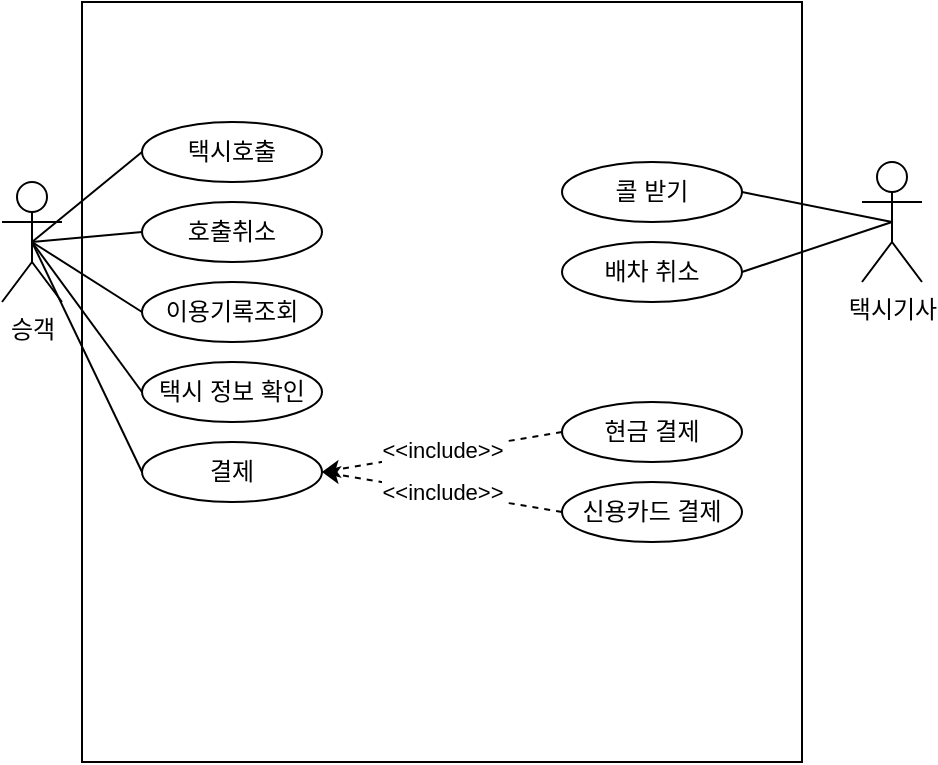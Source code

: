 <mxfile version="24.7.12">
  <diagram name="페이지-1" id="BEV1GkUsGZcpG-5Lcl_g">
    <mxGraphModel dx="1434" dy="746" grid="1" gridSize="10" guides="1" tooltips="1" connect="1" arrows="1" fold="1" page="1" pageScale="1" pageWidth="827" pageHeight="1169" math="0" shadow="0">
      <root>
        <mxCell id="0" />
        <mxCell id="1" parent="0" />
        <mxCell id="7V-hPuxTegOnUny53mdM-29" value="" style="rounded=0;whiteSpace=wrap;html=1;" vertex="1" parent="1">
          <mxGeometry x="140" y="20" width="360" height="380" as="geometry" />
        </mxCell>
        <mxCell id="7V-hPuxTegOnUny53mdM-1" value="승객" style="shape=umlActor;verticalLabelPosition=bottom;verticalAlign=top;html=1;outlineConnect=0;" vertex="1" parent="1">
          <mxGeometry x="100" y="110" width="30" height="60" as="geometry" />
        </mxCell>
        <mxCell id="7V-hPuxTegOnUny53mdM-3" value="택시기사" style="shape=umlActor;verticalLabelPosition=bottom;verticalAlign=top;html=1;outlineConnect=0;" vertex="1" parent="1">
          <mxGeometry x="530" y="100" width="30" height="60" as="geometry" />
        </mxCell>
        <mxCell id="7V-hPuxTegOnUny53mdM-6" value="택시호출" style="ellipse;whiteSpace=wrap;html=1;" vertex="1" parent="1">
          <mxGeometry x="170" y="80" width="90" height="30" as="geometry" />
        </mxCell>
        <mxCell id="7V-hPuxTegOnUny53mdM-7" value="호출취소" style="ellipse;whiteSpace=wrap;html=1;" vertex="1" parent="1">
          <mxGeometry x="170" y="120" width="90" height="30" as="geometry" />
        </mxCell>
        <mxCell id="7V-hPuxTegOnUny53mdM-8" value="이용기록조회" style="ellipse;whiteSpace=wrap;html=1;" vertex="1" parent="1">
          <mxGeometry x="170" y="160" width="90" height="30" as="geometry" />
        </mxCell>
        <mxCell id="7V-hPuxTegOnUny53mdM-14" value="택시 정보 확인" style="ellipse;whiteSpace=wrap;html=1;" vertex="1" parent="1">
          <mxGeometry x="170" y="200" width="90" height="30" as="geometry" />
        </mxCell>
        <mxCell id="7V-hPuxTegOnUny53mdM-15" value="결제" style="ellipse;whiteSpace=wrap;html=1;" vertex="1" parent="1">
          <mxGeometry x="170" y="240" width="90" height="30" as="geometry" />
        </mxCell>
        <mxCell id="7V-hPuxTegOnUny53mdM-16" value="현금 결제" style="ellipse;whiteSpace=wrap;html=1;" vertex="1" parent="1">
          <mxGeometry x="380" y="220" width="90" height="30" as="geometry" />
        </mxCell>
        <mxCell id="7V-hPuxTegOnUny53mdM-17" value="신용카드 결제" style="ellipse;whiteSpace=wrap;html=1;" vertex="1" parent="1">
          <mxGeometry x="380" y="260" width="90" height="30" as="geometry" />
        </mxCell>
        <mxCell id="7V-hPuxTegOnUny53mdM-18" value="콜 받기" style="ellipse;whiteSpace=wrap;html=1;" vertex="1" parent="1">
          <mxGeometry x="380" y="100" width="90" height="30" as="geometry" />
        </mxCell>
        <mxCell id="7V-hPuxTegOnUny53mdM-19" value="배차 취소" style="ellipse;whiteSpace=wrap;html=1;" vertex="1" parent="1">
          <mxGeometry x="380" y="140" width="90" height="30" as="geometry" />
        </mxCell>
        <mxCell id="7V-hPuxTegOnUny53mdM-20" value="" style="endArrow=none;html=1;rounded=0;entryX=0;entryY=0.5;entryDx=0;entryDy=0;exitX=0.5;exitY=0.5;exitDx=0;exitDy=0;exitPerimeter=0;" edge="1" parent="1" source="7V-hPuxTegOnUny53mdM-1" target="7V-hPuxTegOnUny53mdM-6">
          <mxGeometry width="50" height="50" relative="1" as="geometry">
            <mxPoint x="390" y="410" as="sourcePoint" />
            <mxPoint x="440" y="360" as="targetPoint" />
          </mxGeometry>
        </mxCell>
        <mxCell id="7V-hPuxTegOnUny53mdM-21" value="" style="endArrow=none;html=1;rounded=0;entryX=0;entryY=0.5;entryDx=0;entryDy=0;exitX=0.5;exitY=0.5;exitDx=0;exitDy=0;exitPerimeter=0;" edge="1" parent="1" source="7V-hPuxTegOnUny53mdM-1" target="7V-hPuxTegOnUny53mdM-7">
          <mxGeometry width="50" height="50" relative="1" as="geometry">
            <mxPoint x="400" y="420" as="sourcePoint" />
            <mxPoint x="450" y="370" as="targetPoint" />
          </mxGeometry>
        </mxCell>
        <mxCell id="7V-hPuxTegOnUny53mdM-22" value="" style="endArrow=none;html=1;rounded=0;entryX=0.5;entryY=0.5;entryDx=0;entryDy=0;entryPerimeter=0;exitX=1;exitY=0.5;exitDx=0;exitDy=0;" edge="1" parent="1" source="7V-hPuxTegOnUny53mdM-18" target="7V-hPuxTegOnUny53mdM-3">
          <mxGeometry width="50" height="50" relative="1" as="geometry">
            <mxPoint x="320" y="390" as="sourcePoint" />
            <mxPoint x="535" y="130" as="targetPoint" />
          </mxGeometry>
        </mxCell>
        <mxCell id="7V-hPuxTegOnUny53mdM-23" value="" style="endArrow=none;html=1;rounded=0;entryX=0.5;entryY=0.5;entryDx=0;entryDy=0;entryPerimeter=0;exitX=1;exitY=0.5;exitDx=0;exitDy=0;" edge="1" parent="1" source="7V-hPuxTegOnUny53mdM-19" target="7V-hPuxTegOnUny53mdM-3">
          <mxGeometry width="50" height="50" relative="1" as="geometry">
            <mxPoint x="340" y="410" as="sourcePoint" />
            <mxPoint x="535" y="130" as="targetPoint" />
          </mxGeometry>
        </mxCell>
        <mxCell id="7V-hPuxTegOnUny53mdM-24" value="" style="endArrow=none;html=1;rounded=0;entryX=0;entryY=0.5;entryDx=0;entryDy=0;exitX=0.5;exitY=0.5;exitDx=0;exitDy=0;exitPerimeter=0;" edge="1" parent="1" source="7V-hPuxTegOnUny53mdM-1" target="7V-hPuxTegOnUny53mdM-8">
          <mxGeometry width="50" height="50" relative="1" as="geometry">
            <mxPoint x="390" y="410" as="sourcePoint" />
            <mxPoint x="440" y="360" as="targetPoint" />
          </mxGeometry>
        </mxCell>
        <mxCell id="7V-hPuxTegOnUny53mdM-25" value="" style="endArrow=none;html=1;rounded=0;entryX=0;entryY=0.5;entryDx=0;entryDy=0;exitX=0.5;exitY=0.5;exitDx=0;exitDy=0;exitPerimeter=0;" edge="1" parent="1" source="7V-hPuxTegOnUny53mdM-1" target="7V-hPuxTegOnUny53mdM-14">
          <mxGeometry width="50" height="50" relative="1" as="geometry">
            <mxPoint x="400" y="420" as="sourcePoint" />
            <mxPoint x="450" y="370" as="targetPoint" />
          </mxGeometry>
        </mxCell>
        <mxCell id="7V-hPuxTegOnUny53mdM-26" value="" style="endArrow=none;html=1;rounded=0;entryX=0;entryY=0.5;entryDx=0;entryDy=0;exitX=0.5;exitY=0.5;exitDx=0;exitDy=0;exitPerimeter=0;" edge="1" parent="1" source="7V-hPuxTegOnUny53mdM-1" target="7V-hPuxTegOnUny53mdM-15">
          <mxGeometry width="50" height="50" relative="1" as="geometry">
            <mxPoint x="410" y="430" as="sourcePoint" />
            <mxPoint x="460" y="380" as="targetPoint" />
          </mxGeometry>
        </mxCell>
        <mxCell id="7V-hPuxTegOnUny53mdM-32" value="" style="endArrow=classic;html=1;rounded=0;entryX=1;entryY=0.5;entryDx=0;entryDy=0;exitX=0;exitY=0.5;exitDx=0;exitDy=0;dashed=1;" edge="1" parent="1" source="7V-hPuxTegOnUny53mdM-16" target="7V-hPuxTegOnUny53mdM-15">
          <mxGeometry width="50" height="50" relative="1" as="geometry">
            <mxPoint x="390" y="410" as="sourcePoint" />
            <mxPoint x="440" y="360" as="targetPoint" />
          </mxGeometry>
        </mxCell>
        <mxCell id="7V-hPuxTegOnUny53mdM-34" value="&amp;lt;&amp;lt;include&amp;gt;&amp;gt;" style="edgeLabel;html=1;align=center;verticalAlign=middle;resizable=0;points=[];" vertex="1" connectable="0" parent="7V-hPuxTegOnUny53mdM-32">
          <mxGeometry x="-0.008" y="-1" relative="1" as="geometry">
            <mxPoint as="offset" />
          </mxGeometry>
        </mxCell>
        <mxCell id="7V-hPuxTegOnUny53mdM-33" value="&amp;lt;&amp;lt;include&amp;gt;&amp;gt;" style="endArrow=classic;html=1;rounded=0;entryX=1;entryY=0.5;entryDx=0;entryDy=0;exitX=0;exitY=0.5;exitDx=0;exitDy=0;dashed=1;" edge="1" parent="1" source="7V-hPuxTegOnUny53mdM-17" target="7V-hPuxTegOnUny53mdM-15">
          <mxGeometry width="50" height="50" relative="1" as="geometry">
            <mxPoint x="390" y="410" as="sourcePoint" />
            <mxPoint x="440" y="360" as="targetPoint" />
          </mxGeometry>
        </mxCell>
      </root>
    </mxGraphModel>
  </diagram>
</mxfile>
